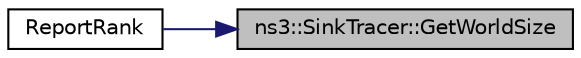 digraph "ns3::SinkTracer::GetWorldSize"
{
 // LATEX_PDF_SIZE
  edge [fontname="Helvetica",fontsize="10",labelfontname="Helvetica",labelfontsize="10"];
  node [fontname="Helvetica",fontsize="10",shape=record];
  rankdir="RL";
  Node1 [label="ns3::SinkTracer::GetWorldSize",height=0.2,width=0.4,color="black", fillcolor="grey75", style="filled", fontcolor="black",tooltip="Get the MPI size of the world communicator."];
  Node1 -> Node2 [dir="back",color="midnightblue",fontsize="10",style="solid",fontname="Helvetica"];
  Node2 [label="ReportRank",height=0.2,width=0.4,color="black", fillcolor="white", style="filled",URL="$simple-distributed-mpi-comm_8cc.html#a3a47cf32c558fa12a532873bb8a1abf8",tooltip="Report my rank, in both MPI_COMM_WORLD and the split communicator."];
}
